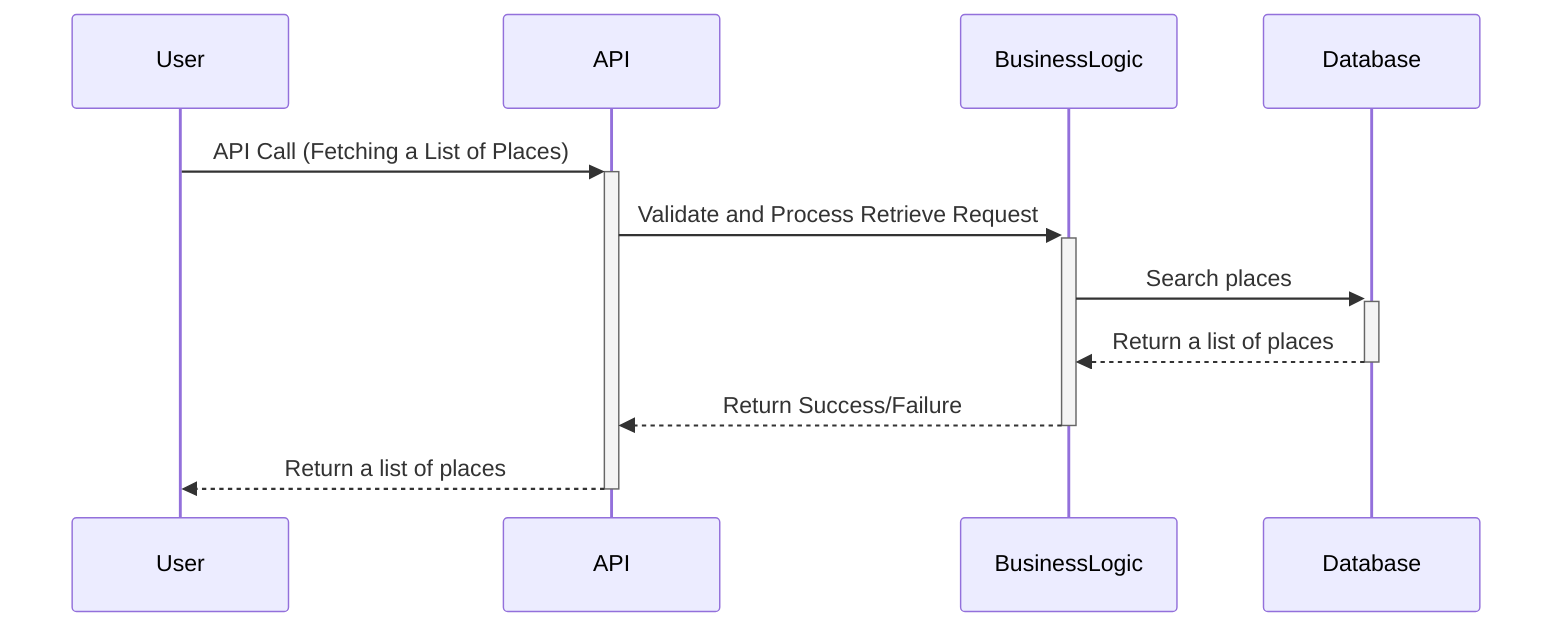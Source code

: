---
config:
  theme: default
---
sequenceDiagram
participant User
participant API
participant BusinessLogic
participant Database
User->>+API: API Call (Fetching a List of Places)
API->>+BusinessLogic: Validate and Process Retrieve Request
BusinessLogic->>+Database: Search places
Database-->>-BusinessLogic: Return a list of places
BusinessLogic-->>-API: Return Success/Failure
API-->>-User: Return a list of places
